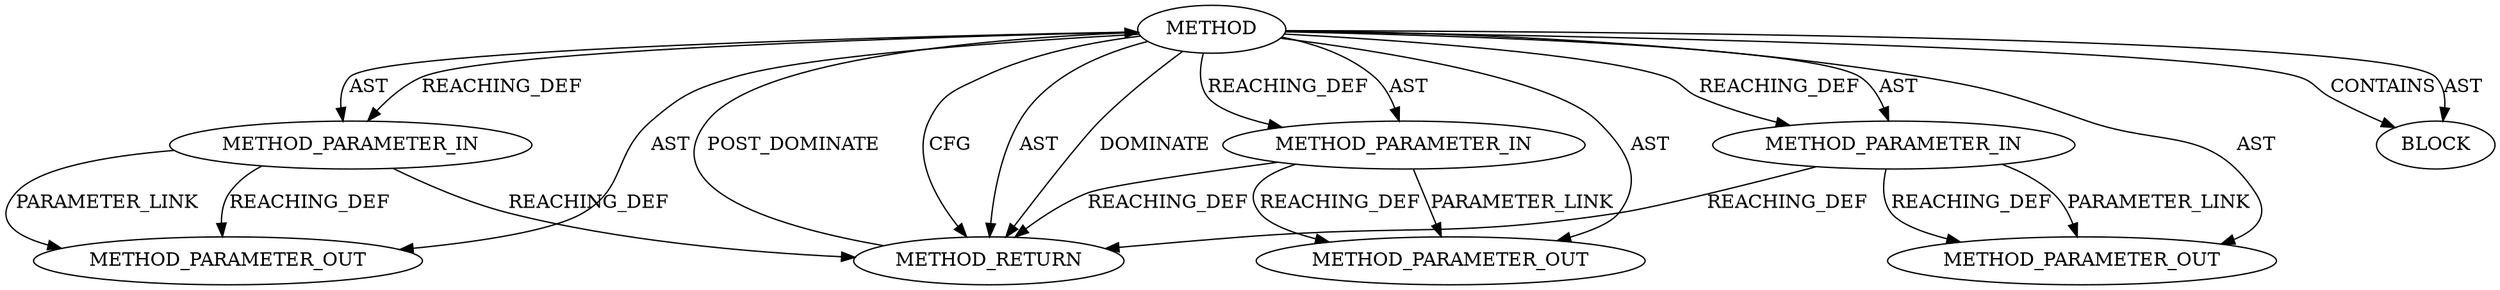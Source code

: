digraph {
  337 [label=METHOD COLUMN_NUMBER=5 LINE_NUMBER=180 COLUMN_NUMBER_END=40 IS_EXTERNAL=false SIGNATURE="int tls_sw_fallback_init (sock*,tls_offload_context_tx*,tls_crypto_info*)" NAME="tls_sw_fallback_init" AST_PARENT_TYPE="TYPE_DECL" AST_PARENT_FULL_NAME="tls.h:<global>" ORDER=43 CODE="int tls_sw_fallback_init(struct sock *sk,
			 struct tls_offload_context_tx *offload_ctx,
			 struct tls_crypto_info *crypto_info);" FULL_NAME="tls_sw_fallback_init" LINE_NUMBER_END=182 FILENAME="tls.h"]
  21212 [label=METHOD_PARAMETER_OUT ORDER=1 CODE="struct sock *sk" IS_VARIADIC=false COLUMN_NUMBER=26 LINE_NUMBER=180 TYPE_FULL_NAME="sock*" EVALUATION_STRATEGY="BY_VALUE" INDEX=1 NAME="sk"]
  338 [label=METHOD_PARAMETER_IN ORDER=1 CODE="struct sock *sk" IS_VARIADIC=false COLUMN_NUMBER=26 LINE_NUMBER=180 TYPE_FULL_NAME="sock*" EVALUATION_STRATEGY="BY_VALUE" INDEX=1 NAME="sk"]
  342 [label=METHOD_RETURN ORDER=5 CODE="RET" COLUMN_NUMBER=5 LINE_NUMBER=180 TYPE_FULL_NAME="int" EVALUATION_STRATEGY="BY_VALUE"]
  21214 [label=METHOD_PARAMETER_OUT ORDER=3 CODE="struct tls_crypto_info *crypto_info" IS_VARIADIC=false COLUMN_NUMBER=5 LINE_NUMBER=182 TYPE_FULL_NAME="tls_crypto_info*" EVALUATION_STRATEGY="BY_VALUE" INDEX=3 NAME="crypto_info"]
  339 [label=METHOD_PARAMETER_IN ORDER=2 CODE="struct tls_offload_context_tx *offload_ctx" IS_VARIADIC=false COLUMN_NUMBER=5 LINE_NUMBER=181 TYPE_FULL_NAME="tls_offload_context_tx*" EVALUATION_STRATEGY="BY_VALUE" INDEX=2 NAME="offload_ctx"]
  340 [label=METHOD_PARAMETER_IN ORDER=3 CODE="struct tls_crypto_info *crypto_info" IS_VARIADIC=false COLUMN_NUMBER=5 LINE_NUMBER=182 TYPE_FULL_NAME="tls_crypto_info*" EVALUATION_STRATEGY="BY_VALUE" INDEX=3 NAME="crypto_info"]
  21213 [label=METHOD_PARAMETER_OUT ORDER=2 CODE="struct tls_offload_context_tx *offload_ctx" IS_VARIADIC=false COLUMN_NUMBER=5 LINE_NUMBER=181 TYPE_FULL_NAME="tls_offload_context_tx*" EVALUATION_STRATEGY="BY_VALUE" INDEX=2 NAME="offload_ctx"]
  341 [label=BLOCK ORDER=4 ARGUMENT_INDEX=-1 CODE="<empty>" TYPE_FULL_NAME="<empty>"]
  340 -> 342 [label=REACHING_DEF VARIABLE="crypto_info"]
  337 -> 21213 [label=AST ]
  337 -> 340 [label=REACHING_DEF VARIABLE=""]
  337 -> 338 [label=REACHING_DEF VARIABLE=""]
  337 -> 340 [label=AST ]
  342 -> 337 [label=POST_DOMINATE ]
  339 -> 21213 [label=REACHING_DEF VARIABLE="offload_ctx"]
  337 -> 21212 [label=AST ]
  340 -> 21214 [label=REACHING_DEF VARIABLE="crypto_info"]
  337 -> 341 [label=CONTAINS ]
  337 -> 339 [label=AST ]
  340 -> 21214 [label=PARAMETER_LINK ]
  339 -> 342 [label=REACHING_DEF VARIABLE="offload_ctx"]
  337 -> 342 [label=CFG ]
  339 -> 21213 [label=PARAMETER_LINK ]
  338 -> 21212 [label=PARAMETER_LINK ]
  337 -> 342 [label=AST ]
  337 -> 21214 [label=AST ]
  337 -> 338 [label=AST ]
  338 -> 342 [label=REACHING_DEF VARIABLE="sk"]
  337 -> 341 [label=AST ]
  337 -> 339 [label=REACHING_DEF VARIABLE=""]
  338 -> 21212 [label=REACHING_DEF VARIABLE="sk"]
  337 -> 342 [label=DOMINATE ]
}
